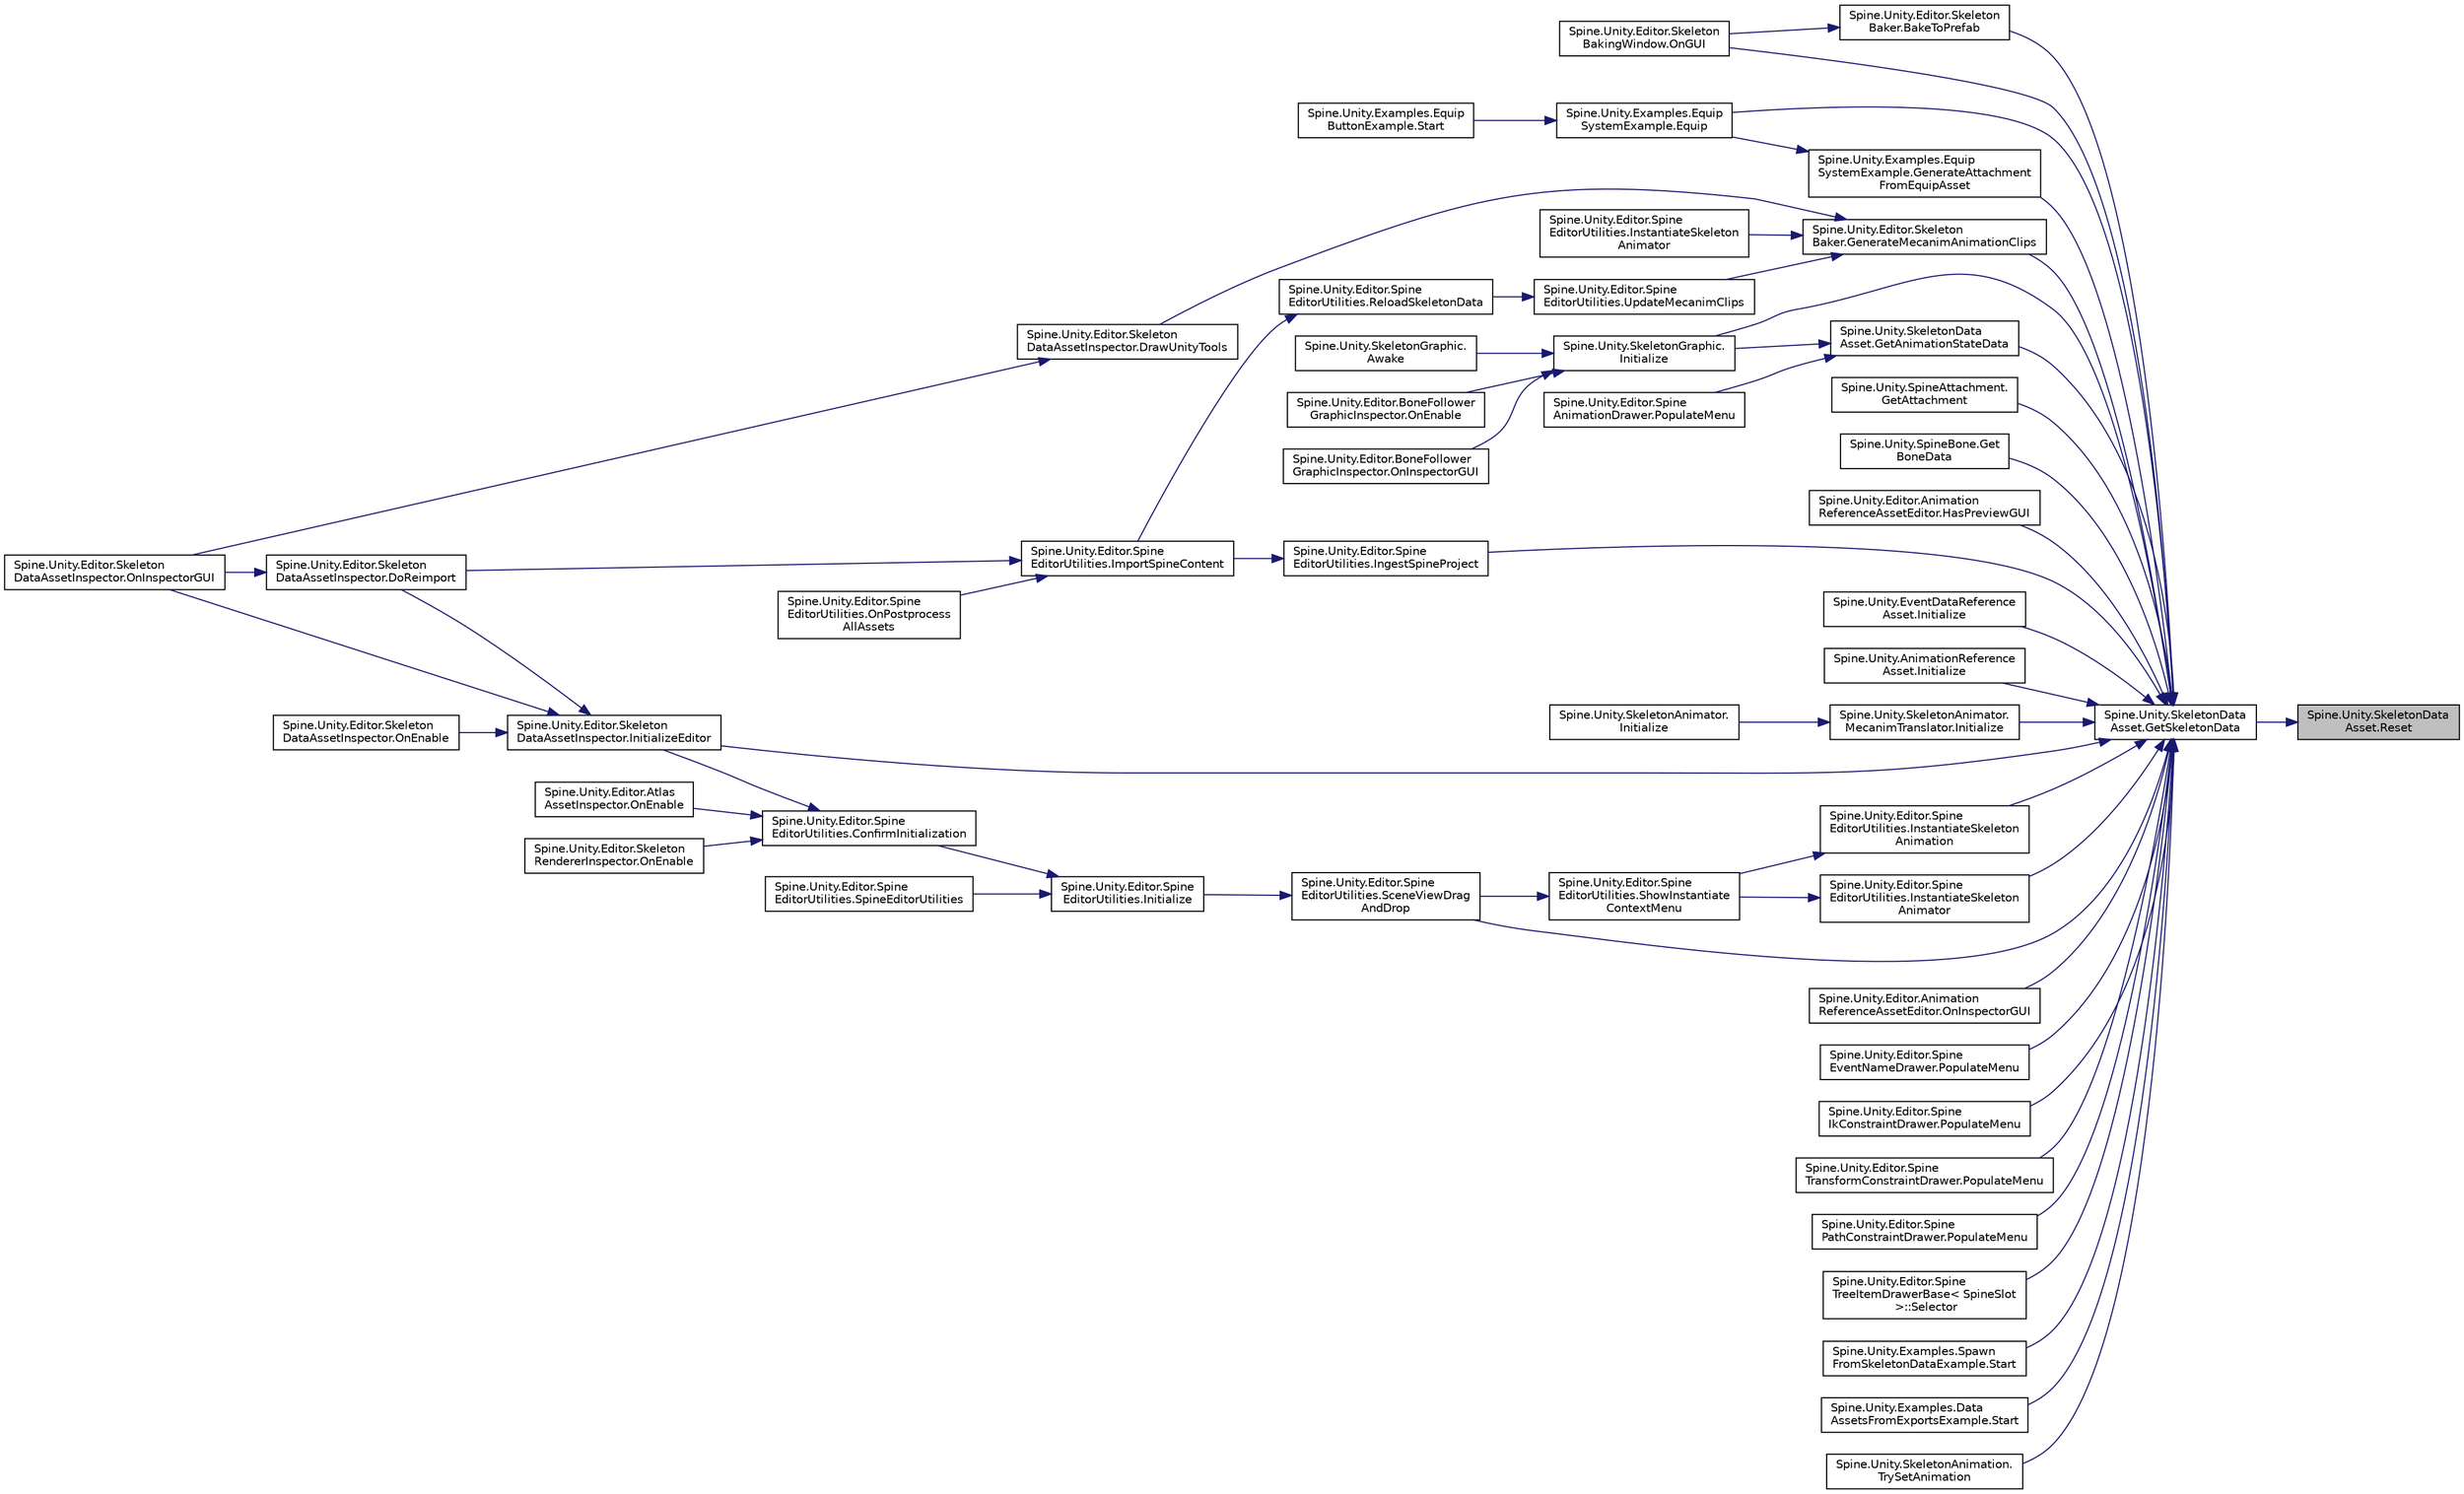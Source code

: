 digraph "Spine.Unity.SkeletonDataAsset.Reset"
{
 // LATEX_PDF_SIZE
  edge [fontname="Helvetica",fontsize="10",labelfontname="Helvetica",labelfontsize="10"];
  node [fontname="Helvetica",fontsize="10",shape=record];
  rankdir="RL";
  Node1 [label="Spine.Unity.SkeletonData\lAsset.Reset",height=0.2,width=0.4,color="black", fillcolor="grey75", style="filled", fontcolor="black",tooltip=" "];
  Node1 -> Node2 [dir="back",color="midnightblue",fontsize="10",style="solid",fontname="Helvetica"];
  Node2 [label="Spine.Unity.SkeletonData\lAsset.GetSkeletonData",height=0.2,width=0.4,color="black", fillcolor="white", style="filled",URL="$class_spine_1_1_unity_1_1_skeleton_data_asset.html#a2b0df38bd74c1b464ed8543f72c7fd4e",tooltip=" "];
  Node2 -> Node3 [dir="back",color="midnightblue",fontsize="10",style="solid",fontname="Helvetica"];
  Node3 [label="Spine.Unity.Editor.Skeleton\lBaker.BakeToPrefab",height=0.2,width=0.4,color="black", fillcolor="white", style="filled",URL="$class_spine_1_1_unity_1_1_editor_1_1_skeleton_baker.html#a5854a66f32f7c58d0d35abe10e570cbb",tooltip=" "];
  Node3 -> Node4 [dir="back",color="midnightblue",fontsize="10",style="solid",fontname="Helvetica"];
  Node4 [label="Spine.Unity.Editor.Skeleton\lBakingWindow.OnGUI",height=0.2,width=0.4,color="black", fillcolor="white", style="filled",URL="$class_spine_1_1_unity_1_1_editor_1_1_skeleton_baking_window.html#a7e83d787166c9dc42cc9e9ced4f74ae3",tooltip=" "];
  Node2 -> Node5 [dir="back",color="midnightblue",fontsize="10",style="solid",fontname="Helvetica"];
  Node5 [label="Spine.Unity.Examples.Equip\lSystemExample.Equip",height=0.2,width=0.4,color="black", fillcolor="white", style="filled",URL="$class_spine_1_1_unity_1_1_examples_1_1_equip_system_example.html#a080aa2407b434f94d29f346ef72b8fdd",tooltip=" "];
  Node5 -> Node6 [dir="back",color="midnightblue",fontsize="10",style="solid",fontname="Helvetica"];
  Node6 [label="Spine.Unity.Examples.Equip\lButtonExample.Start",height=0.2,width=0.4,color="black", fillcolor="white", style="filled",URL="$class_spine_1_1_unity_1_1_examples_1_1_equip_button_example.html#a1f732916a8097f5d92785d24c237735f",tooltip=" "];
  Node2 -> Node7 [dir="back",color="midnightblue",fontsize="10",style="solid",fontname="Helvetica"];
  Node7 [label="Spine.Unity.Examples.Equip\lSystemExample.GenerateAttachment\lFromEquipAsset",height=0.2,width=0.4,color="black", fillcolor="white", style="filled",URL="$class_spine_1_1_unity_1_1_examples_1_1_equip_system_example.html#af49d14785d32acf6ad832b98570eb9d8",tooltip=" "];
  Node7 -> Node5 [dir="back",color="midnightblue",fontsize="10",style="solid",fontname="Helvetica"];
  Node2 -> Node8 [dir="back",color="midnightblue",fontsize="10",style="solid",fontname="Helvetica"];
  Node8 [label="Spine.Unity.Editor.Skeleton\lBaker.GenerateMecanimAnimationClips",height=0.2,width=0.4,color="black", fillcolor="white", style="filled",URL="$class_spine_1_1_unity_1_1_editor_1_1_skeleton_baker.html#a755e77fbe33b1de5885eeae6c9289136",tooltip=" "];
  Node8 -> Node9 [dir="back",color="midnightblue",fontsize="10",style="solid",fontname="Helvetica"];
  Node9 [label="Spine.Unity.Editor.Skeleton\lDataAssetInspector.DrawUnityTools",height=0.2,width=0.4,color="black", fillcolor="white", style="filled",URL="$class_spine_1_1_unity_1_1_editor_1_1_skeleton_data_asset_inspector.html#ab50a7377ca4950a40ce0ef34ae9274b7",tooltip=" "];
  Node9 -> Node10 [dir="back",color="midnightblue",fontsize="10",style="solid",fontname="Helvetica"];
  Node10 [label="Spine.Unity.Editor.Skeleton\lDataAssetInspector.OnInspectorGUI",height=0.2,width=0.4,color="black", fillcolor="white", style="filled",URL="$class_spine_1_1_unity_1_1_editor_1_1_skeleton_data_asset_inspector.html#ac3d0f9499211735f35ac647173858cb1",tooltip=" "];
  Node8 -> Node11 [dir="back",color="midnightblue",fontsize="10",style="solid",fontname="Helvetica"];
  Node11 [label="Spine.Unity.Editor.Spine\lEditorUtilities.InstantiateSkeleton\lAnimator",height=0.2,width=0.4,color="black", fillcolor="white", style="filled",URL="$class_spine_1_1_unity_1_1_editor_1_1_spine_editor_utilities.html#aab9ec48922f8b927cdefba05bd2a44f9",tooltip=" "];
  Node8 -> Node12 [dir="back",color="midnightblue",fontsize="10",style="solid",fontname="Helvetica"];
  Node12 [label="Spine.Unity.Editor.Spine\lEditorUtilities.UpdateMecanimClips",height=0.2,width=0.4,color="black", fillcolor="white", style="filled",URL="$class_spine_1_1_unity_1_1_editor_1_1_spine_editor_utilities.html#ac77bb351993eecd325358405466d45be",tooltip=" "];
  Node12 -> Node13 [dir="back",color="midnightblue",fontsize="10",style="solid",fontname="Helvetica"];
  Node13 [label="Spine.Unity.Editor.Spine\lEditorUtilities.ReloadSkeletonData",height=0.2,width=0.4,color="black", fillcolor="white", style="filled",URL="$class_spine_1_1_unity_1_1_editor_1_1_spine_editor_utilities.html#a612bc9850dc3cbdabdc2488926616b73",tooltip=" "];
  Node13 -> Node14 [dir="back",color="midnightblue",fontsize="10",style="solid",fontname="Helvetica"];
  Node14 [label="Spine.Unity.Editor.Spine\lEditorUtilities.ImportSpineContent",height=0.2,width=0.4,color="black", fillcolor="white", style="filled",URL="$class_spine_1_1_unity_1_1_editor_1_1_spine_editor_utilities.html#a2099f3638c64bfdd227a85845af5b515",tooltip=" "];
  Node14 -> Node15 [dir="back",color="midnightblue",fontsize="10",style="solid",fontname="Helvetica"];
  Node15 [label="Spine.Unity.Editor.Skeleton\lDataAssetInspector.DoReimport",height=0.2,width=0.4,color="black", fillcolor="white", style="filled",URL="$class_spine_1_1_unity_1_1_editor_1_1_skeleton_data_asset_inspector.html#a4736500b9b0f9559591229d9525a53ba",tooltip=" "];
  Node15 -> Node10 [dir="back",color="midnightblue",fontsize="10",style="solid",fontname="Helvetica"];
  Node14 -> Node16 [dir="back",color="midnightblue",fontsize="10",style="solid",fontname="Helvetica"];
  Node16 [label="Spine.Unity.Editor.Spine\lEditorUtilities.OnPostprocess\lAllAssets",height=0.2,width=0.4,color="black", fillcolor="white", style="filled",URL="$class_spine_1_1_unity_1_1_editor_1_1_spine_editor_utilities.html#a1f1247cc225ad1943f3cee66bb23b548",tooltip=" "];
  Node2 -> Node17 [dir="back",color="midnightblue",fontsize="10",style="solid",fontname="Helvetica"];
  Node17 [label="Spine.Unity.SkeletonData\lAsset.GetAnimationStateData",height=0.2,width=0.4,color="black", fillcolor="white", style="filled",URL="$class_spine_1_1_unity_1_1_skeleton_data_asset.html#a758bcccf3c7c7b820663890bbdb115f6",tooltip=" "];
  Node17 -> Node18 [dir="back",color="midnightblue",fontsize="10",style="solid",fontname="Helvetica"];
  Node18 [label="Spine.Unity.SkeletonGraphic.\lInitialize",height=0.2,width=0.4,color="black", fillcolor="white", style="filled",URL="$class_spine_1_1_unity_1_1_skeleton_graphic.html#a7e3fa647feb1c7753bf9a62fadfb58b5",tooltip=" "];
  Node18 -> Node19 [dir="back",color="midnightblue",fontsize="10",style="solid",fontname="Helvetica"];
  Node19 [label="Spine.Unity.SkeletonGraphic.\lAwake",height=0.2,width=0.4,color="black", fillcolor="white", style="filled",URL="$class_spine_1_1_unity_1_1_skeleton_graphic.html#a64245d774427a891bdabe21bcdf6dead",tooltip=" "];
  Node18 -> Node20 [dir="back",color="midnightblue",fontsize="10",style="solid",fontname="Helvetica"];
  Node20 [label="Spine.Unity.Editor.BoneFollower\lGraphicInspector.OnEnable",height=0.2,width=0.4,color="black", fillcolor="white", style="filled",URL="$class_spine_1_1_unity_1_1_editor_1_1_bone_follower_graphic_inspector.html#a8329caec965f567030f97b64828eb424",tooltip=" "];
  Node18 -> Node21 [dir="back",color="midnightblue",fontsize="10",style="solid",fontname="Helvetica"];
  Node21 [label="Spine.Unity.Editor.BoneFollower\lGraphicInspector.OnInspectorGUI",height=0.2,width=0.4,color="black", fillcolor="white", style="filled",URL="$class_spine_1_1_unity_1_1_editor_1_1_bone_follower_graphic_inspector.html#a8a2d0c0bfb07285f56a5dafb154b2b75",tooltip=" "];
  Node17 -> Node22 [dir="back",color="midnightblue",fontsize="10",style="solid",fontname="Helvetica"];
  Node22 [label="Spine.Unity.Editor.Spine\lAnimationDrawer.PopulateMenu",height=0.2,width=0.4,color="black", fillcolor="white", style="filled",URL="$class_spine_1_1_unity_1_1_editor_1_1_spine_animation_drawer.html#ac0afa33bc14375ccacac92c1996571b0",tooltip=" "];
  Node2 -> Node23 [dir="back",color="midnightblue",fontsize="10",style="solid",fontname="Helvetica"];
  Node23 [label="Spine.Unity.SpineAttachment.\lGetAttachment",height=0.2,width=0.4,color="black", fillcolor="white", style="filled",URL="$class_spine_1_1_unity_1_1_spine_attachment.html#a1c974bb1233e51dbc6369d1f3b3a1ecc",tooltip=" "];
  Node2 -> Node24 [dir="back",color="midnightblue",fontsize="10",style="solid",fontname="Helvetica"];
  Node24 [label="Spine.Unity.SpineBone.Get\lBoneData",height=0.2,width=0.4,color="black", fillcolor="white", style="filled",URL="$class_spine_1_1_unity_1_1_spine_bone.html#a88bcb595244912e05ef3a1fa42f19027",tooltip=" "];
  Node2 -> Node25 [dir="back",color="midnightblue",fontsize="10",style="solid",fontname="Helvetica"];
  Node25 [label="Spine.Unity.Editor.Animation\lReferenceAssetEditor.HasPreviewGUI",height=0.2,width=0.4,color="black", fillcolor="white", style="filled",URL="$class_spine_1_1_unity_1_1_editor_1_1_animation_reference_asset_editor.html#a6514cf3f1d02edcb0afa094bfcedcbe4",tooltip=" "];
  Node2 -> Node26 [dir="back",color="midnightblue",fontsize="10",style="solid",fontname="Helvetica"];
  Node26 [label="Spine.Unity.Editor.Spine\lEditorUtilities.IngestSpineProject",height=0.2,width=0.4,color="black", fillcolor="white", style="filled",URL="$class_spine_1_1_unity_1_1_editor_1_1_spine_editor_utilities.html#a4b7afeb6a859db67f215475a9aac51bb",tooltip=" "];
  Node26 -> Node14 [dir="back",color="midnightblue",fontsize="10",style="solid",fontname="Helvetica"];
  Node2 -> Node27 [dir="back",color="midnightblue",fontsize="10",style="solid",fontname="Helvetica"];
  Node27 [label="Spine.Unity.EventDataReference\lAsset.Initialize",height=0.2,width=0.4,color="black", fillcolor="white", style="filled",URL="$class_spine_1_1_unity_1_1_event_data_reference_asset.html#a3b577137b15e485bc67b774d5b9741aa",tooltip=" "];
  Node2 -> Node28 [dir="back",color="midnightblue",fontsize="10",style="solid",fontname="Helvetica"];
  Node28 [label="Spine.Unity.AnimationReference\lAsset.Initialize",height=0.2,width=0.4,color="black", fillcolor="white", style="filled",URL="$class_spine_1_1_unity_1_1_animation_reference_asset.html#ae70321ed60d8378275e540088f06a5c6",tooltip=" "];
  Node2 -> Node29 [dir="back",color="midnightblue",fontsize="10",style="solid",fontname="Helvetica"];
  Node29 [label="Spine.Unity.SkeletonAnimator.\lMecanimTranslator.Initialize",height=0.2,width=0.4,color="black", fillcolor="white", style="filled",URL="$class_spine_1_1_unity_1_1_skeleton_animator_1_1_mecanim_translator.html#a71d572a33f97212abaec47e9d5d5f4bc",tooltip=" "];
  Node29 -> Node30 [dir="back",color="midnightblue",fontsize="10",style="solid",fontname="Helvetica"];
  Node30 [label="Spine.Unity.SkeletonAnimator.\lInitialize",height=0.2,width=0.4,color="black", fillcolor="white", style="filled",URL="$class_spine_1_1_unity_1_1_skeleton_animator.html#a2f134a437641bf26e616eef4b72a6fa3",tooltip="Initialize this component. Attempts to load the SkeletonData and creates the internal Skeleton object..."];
  Node2 -> Node18 [dir="back",color="midnightblue",fontsize="10",style="solid",fontname="Helvetica"];
  Node2 -> Node31 [dir="back",color="midnightblue",fontsize="10",style="solid",fontname="Helvetica"];
  Node31 [label="Spine.Unity.Editor.Skeleton\lDataAssetInspector.InitializeEditor",height=0.2,width=0.4,color="black", fillcolor="white", style="filled",URL="$class_spine_1_1_unity_1_1_editor_1_1_skeleton_data_asset_inspector.html#a6e1b3ce2a40f88bf0856de424487659d",tooltip=" "];
  Node31 -> Node15 [dir="back",color="midnightblue",fontsize="10",style="solid",fontname="Helvetica"];
  Node31 -> Node32 [dir="back",color="midnightblue",fontsize="10",style="solid",fontname="Helvetica"];
  Node32 [label="Spine.Unity.Editor.Skeleton\lDataAssetInspector.OnEnable",height=0.2,width=0.4,color="black", fillcolor="white", style="filled",URL="$class_spine_1_1_unity_1_1_editor_1_1_skeleton_data_asset_inspector.html#afc433f2760c075abd3b470ba9336ebb2",tooltip=" "];
  Node31 -> Node10 [dir="back",color="midnightblue",fontsize="10",style="solid",fontname="Helvetica"];
  Node2 -> Node33 [dir="back",color="midnightblue",fontsize="10",style="solid",fontname="Helvetica"];
  Node33 [label="Spine.Unity.Editor.Spine\lEditorUtilities.InstantiateSkeleton\lAnimation",height=0.2,width=0.4,color="black", fillcolor="white", style="filled",URL="$class_spine_1_1_unity_1_1_editor_1_1_spine_editor_utilities.html#a62a37b5611d74d83541f6df96b16eaef",tooltip=" "];
  Node33 -> Node34 [dir="back",color="midnightblue",fontsize="10",style="solid",fontname="Helvetica"];
  Node34 [label="Spine.Unity.Editor.Spine\lEditorUtilities.ShowInstantiate\lContextMenu",height=0.2,width=0.4,color="black", fillcolor="white", style="filled",URL="$class_spine_1_1_unity_1_1_editor_1_1_spine_editor_utilities.html#abe8a798bd134276fcb83fc4094134823",tooltip=" "];
  Node34 -> Node35 [dir="back",color="midnightblue",fontsize="10",style="solid",fontname="Helvetica"];
  Node35 [label="Spine.Unity.Editor.Spine\lEditorUtilities.SceneViewDrag\lAndDrop",height=0.2,width=0.4,color="black", fillcolor="white", style="filled",URL="$class_spine_1_1_unity_1_1_editor_1_1_spine_editor_utilities.html#adadc887a09b56823fa8ecebae1d85300",tooltip=" "];
  Node35 -> Node36 [dir="back",color="midnightblue",fontsize="10",style="solid",fontname="Helvetica"];
  Node36 [label="Spine.Unity.Editor.Spine\lEditorUtilities.Initialize",height=0.2,width=0.4,color="black", fillcolor="white", style="filled",URL="$class_spine_1_1_unity_1_1_editor_1_1_spine_editor_utilities.html#abd76572f6dc50fd5b923f3360652e60c",tooltip=" "];
  Node36 -> Node37 [dir="back",color="midnightblue",fontsize="10",style="solid",fontname="Helvetica"];
  Node37 [label="Spine.Unity.Editor.Spine\lEditorUtilities.ConfirmInitialization",height=0.2,width=0.4,color="black", fillcolor="white", style="filled",URL="$class_spine_1_1_unity_1_1_editor_1_1_spine_editor_utilities.html#a50138b04862241cbc785ba1e1b9b014f",tooltip=" "];
  Node37 -> Node31 [dir="back",color="midnightblue",fontsize="10",style="solid",fontname="Helvetica"];
  Node37 -> Node38 [dir="back",color="midnightblue",fontsize="10",style="solid",fontname="Helvetica"];
  Node38 [label="Spine.Unity.Editor.Atlas\lAssetInspector.OnEnable",height=0.2,width=0.4,color="black", fillcolor="white", style="filled",URL="$class_spine_1_1_unity_1_1_editor_1_1_atlas_asset_inspector.html#a8752760477c2ef60e81dafcfa26eaa5c",tooltip=" "];
  Node37 -> Node39 [dir="back",color="midnightblue",fontsize="10",style="solid",fontname="Helvetica"];
  Node39 [label="Spine.Unity.Editor.Skeleton\lRendererInspector.OnEnable",height=0.2,width=0.4,color="black", fillcolor="white", style="filled",URL="$class_spine_1_1_unity_1_1_editor_1_1_skeleton_renderer_inspector.html#a906696e1a50a94950abc364f82cfd480",tooltip=" "];
  Node36 -> Node40 [dir="back",color="midnightblue",fontsize="10",style="solid",fontname="Helvetica"];
  Node40 [label="Spine.Unity.Editor.Spine\lEditorUtilities.SpineEditorUtilities",height=0.2,width=0.4,color="black", fillcolor="white", style="filled",URL="$class_spine_1_1_unity_1_1_editor_1_1_spine_editor_utilities.html#ac7d2768f43a591003555a90010ee7e4d",tooltip=" "];
  Node2 -> Node41 [dir="back",color="midnightblue",fontsize="10",style="solid",fontname="Helvetica"];
  Node41 [label="Spine.Unity.Editor.Spine\lEditorUtilities.InstantiateSkeleton\lAnimator",height=0.2,width=0.4,color="black", fillcolor="white", style="filled",URL="$class_spine_1_1_unity_1_1_editor_1_1_spine_editor_utilities.html#a00c8ae138b071a488169ac78a6072fef",tooltip=" "];
  Node41 -> Node34 [dir="back",color="midnightblue",fontsize="10",style="solid",fontname="Helvetica"];
  Node2 -> Node4 [dir="back",color="midnightblue",fontsize="10",style="solid",fontname="Helvetica"];
  Node2 -> Node42 [dir="back",color="midnightblue",fontsize="10",style="solid",fontname="Helvetica"];
  Node42 [label="Spine.Unity.Editor.Animation\lReferenceAssetEditor.OnInspectorGUI",height=0.2,width=0.4,color="black", fillcolor="white", style="filled",URL="$class_spine_1_1_unity_1_1_editor_1_1_animation_reference_asset_editor.html#a7fc61d9b65e5fed582405b49718b2f7b",tooltip=" "];
  Node2 -> Node43 [dir="back",color="midnightblue",fontsize="10",style="solid",fontname="Helvetica"];
  Node43 [label="Spine.Unity.Editor.Spine\lEventNameDrawer.PopulateMenu",height=0.2,width=0.4,color="black", fillcolor="white", style="filled",URL="$class_spine_1_1_unity_1_1_editor_1_1_spine_event_name_drawer.html#a59616d673d54ceb72b5226f05b9e2b8f",tooltip=" "];
  Node2 -> Node44 [dir="back",color="midnightblue",fontsize="10",style="solid",fontname="Helvetica"];
  Node44 [label="Spine.Unity.Editor.Spine\lIkConstraintDrawer.PopulateMenu",height=0.2,width=0.4,color="black", fillcolor="white", style="filled",URL="$class_spine_1_1_unity_1_1_editor_1_1_spine_ik_constraint_drawer.html#a1076f8ef7993ec23b0836585173fe7c5",tooltip=" "];
  Node2 -> Node45 [dir="back",color="midnightblue",fontsize="10",style="solid",fontname="Helvetica"];
  Node45 [label="Spine.Unity.Editor.Spine\lTransformConstraintDrawer.PopulateMenu",height=0.2,width=0.4,color="black", fillcolor="white", style="filled",URL="$class_spine_1_1_unity_1_1_editor_1_1_spine_transform_constraint_drawer.html#a30154507c90a694ed5de0b4264d4acaf",tooltip=" "];
  Node2 -> Node46 [dir="back",color="midnightblue",fontsize="10",style="solid",fontname="Helvetica"];
  Node46 [label="Spine.Unity.Editor.Spine\lPathConstraintDrawer.PopulateMenu",height=0.2,width=0.4,color="black", fillcolor="white", style="filled",URL="$class_spine_1_1_unity_1_1_editor_1_1_spine_path_constraint_drawer.html#a8ebea4fef59b004488aeb1d2f29828ab",tooltip=" "];
  Node2 -> Node35 [dir="back",color="midnightblue",fontsize="10",style="solid",fontname="Helvetica"];
  Node2 -> Node47 [dir="back",color="midnightblue",fontsize="10",style="solid",fontname="Helvetica"];
  Node47 [label="Spine.Unity.Editor.Spine\lTreeItemDrawerBase\< SpineSlot\l \>::Selector",height=0.2,width=0.4,color="black", fillcolor="white", style="filled",URL="$class_spine_1_1_unity_1_1_editor_1_1_spine_tree_item_drawer_base.html#a0ad4125f759c73c13d72161f01e9ea93",tooltip=" "];
  Node2 -> Node48 [dir="back",color="midnightblue",fontsize="10",style="solid",fontname="Helvetica"];
  Node48 [label="Spine.Unity.Examples.Spawn\lFromSkeletonDataExample.Start",height=0.2,width=0.4,color="black", fillcolor="white", style="filled",URL="$class_spine_1_1_unity_1_1_examples_1_1_spawn_from_skeleton_data_example.html#a68d0fcf01a97b1981bdc8235fe0f9f60",tooltip=" "];
  Node2 -> Node49 [dir="back",color="midnightblue",fontsize="10",style="solid",fontname="Helvetica"];
  Node49 [label="Spine.Unity.Examples.Data\lAssetsFromExportsExample.Start",height=0.2,width=0.4,color="black", fillcolor="white", style="filled",URL="$class_spine_1_1_unity_1_1_examples_1_1_data_assets_from_exports_example.html#ae073836d2a0983f784abc976f8f03531",tooltip=" "];
  Node2 -> Node50 [dir="back",color="midnightblue",fontsize="10",style="solid",fontname="Helvetica"];
  Node50 [label="Spine.Unity.SkeletonAnimation.\lTrySetAnimation",height=0.2,width=0.4,color="black", fillcolor="white", style="filled",URL="$class_spine_1_1_unity_1_1_skeleton_animation.html#af9380f5353fc438423d7c1a04a095211",tooltip=" "];
}
